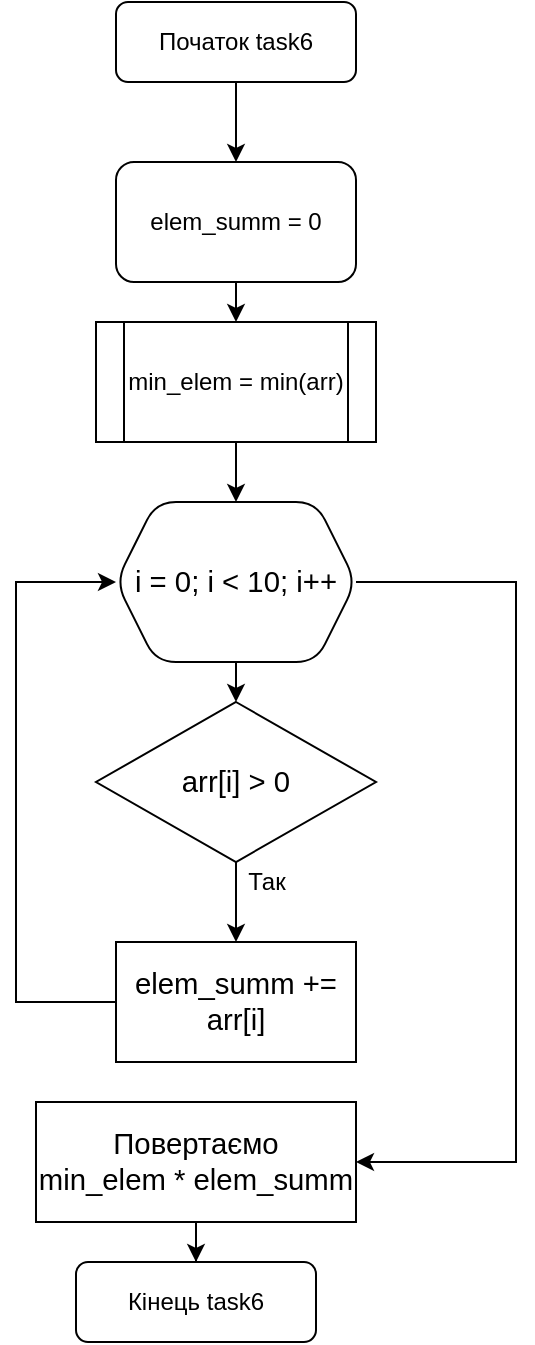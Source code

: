 <mxfile version="14.4.7" type="device"><diagram id="-ApLOMS0F8tIWDq5Iiue" name="Page-1"><mxGraphModel dx="1298" dy="685" grid="1" gridSize="10" guides="1" tooltips="1" connect="1" arrows="1" fold="1" page="1" pageScale="1" pageWidth="827" pageHeight="1169" math="0" shadow="0"><root><mxCell id="0"/><mxCell id="1" parent="0"/><mxCell id="2zND31nWcLpDkoNmOcze-1" value="" style="edgeStyle=orthogonalEdgeStyle;rounded=0;orthogonalLoop=1;jettySize=auto;html=1;" parent="1" source="2zND31nWcLpDkoNmOcze-2" target="2zND31nWcLpDkoNmOcze-5" edge="1"><mxGeometry relative="1" as="geometry"/></mxCell><mxCell id="2zND31nWcLpDkoNmOcze-2" value="Початок task6" style="rounded=1;whiteSpace=wrap;html=1;fontSize=12;glass=0;strokeWidth=1;shadow=0;" parent="1" vertex="1"><mxGeometry x="160" y="10" width="120" height="40" as="geometry"/></mxCell><mxCell id="2zND31nWcLpDkoNmOcze-3" value="Кінець task6" style="rounded=1;whiteSpace=wrap;html=1;fontSize=12;glass=0;strokeWidth=1;shadow=0;" parent="1" vertex="1"><mxGeometry x="140" y="640" width="120" height="40" as="geometry"/></mxCell><mxCell id="2zND31nWcLpDkoNmOcze-20" style="edgeStyle=orthogonalEdgeStyle;rounded=0;orthogonalLoop=1;jettySize=auto;html=1;exitX=0.5;exitY=1;exitDx=0;exitDy=0;entryX=0.5;entryY=0;entryDx=0;entryDy=0;" parent="1" source="2zND31nWcLpDkoNmOcze-5" target="2zND31nWcLpDkoNmOcze-19" edge="1"><mxGeometry relative="1" as="geometry"/></mxCell><mxCell id="2zND31nWcLpDkoNmOcze-5" value="elem_summ = 0" style="whiteSpace=wrap;html=1;rounded=1;shadow=0;strokeWidth=1;glass=0;" parent="1" vertex="1"><mxGeometry x="160" y="90" width="120" height="60" as="geometry"/></mxCell><mxCell id="2zND31nWcLpDkoNmOcze-6" value="" style="edgeStyle=orthogonalEdgeStyle;rounded=0;orthogonalLoop=1;jettySize=auto;html=1;" parent="1" source="2zND31nWcLpDkoNmOcze-8" edge="1"><mxGeometry relative="1" as="geometry"><mxPoint x="220" y="360" as="targetPoint"/></mxGeometry></mxCell><mxCell id="yPmTAgN9Yzt4Supq7lgZ-2" style="edgeStyle=orthogonalEdgeStyle;rounded=0;orthogonalLoop=1;jettySize=auto;html=1;exitX=1;exitY=0.5;exitDx=0;exitDy=0;entryX=1;entryY=0.5;entryDx=0;entryDy=0;" edge="1" parent="1" source="2zND31nWcLpDkoNmOcze-8" target="yPmTAgN9Yzt4Supq7lgZ-1"><mxGeometry relative="1" as="geometry"><mxPoint x="330" y="590" as="targetPoint"/><Array as="points"><mxPoint x="360" y="300"/><mxPoint x="360" y="590"/></Array></mxGeometry></mxCell><mxCell id="2zND31nWcLpDkoNmOcze-8" value="&lt;span id=&quot;docs-internal-guid-10f130ce-7fff-c2f4-85f0-6ebf0c65a95b&quot;&gt;&lt;span style=&quot;font-size: 11pt ; font-family: &amp;#34;calibri&amp;#34; , sans-serif ; background-color: transparent ; vertical-align: baseline&quot;&gt;i = 0; i &amp;lt; 10; i++&lt;/span&gt;&lt;/span&gt;" style="shape=hexagon;perimeter=hexagonPerimeter2;whiteSpace=wrap;html=1;fixedSize=1;rounded=1;shadow=0;strokeWidth=1;glass=0;" parent="1" vertex="1"><mxGeometry x="160" y="260" width="120" height="80" as="geometry"/></mxCell><mxCell id="2zND31nWcLpDkoNmOcze-13" value="" style="edgeStyle=orthogonalEdgeStyle;rounded=0;orthogonalLoop=1;jettySize=auto;html=1;" parent="1" source="2zND31nWcLpDkoNmOcze-11" target="2zND31nWcLpDkoNmOcze-12" edge="1"><mxGeometry relative="1" as="geometry"/></mxCell><mxCell id="2zND31nWcLpDkoNmOcze-11" value="&lt;span id=&quot;docs-internal-guid-027fe34f-7fff-d0cb-56d9-bb4694d544d0&quot;&gt;&lt;span style=&quot;font-size: 11pt ; font-family: &amp;#34;calibri&amp;#34; , sans-serif ; background-color: transparent ; vertical-align: baseline&quot;&gt;arr[i] &amp;gt; 0&lt;/span&gt;&lt;/span&gt;" style="rhombus;whiteSpace=wrap;html=1;" parent="1" vertex="1"><mxGeometry x="150" y="360" width="140" height="80" as="geometry"/></mxCell><mxCell id="2zND31nWcLpDkoNmOcze-15" style="edgeStyle=orthogonalEdgeStyle;rounded=0;orthogonalLoop=1;jettySize=auto;html=1;exitX=0;exitY=0.5;exitDx=0;exitDy=0;entryX=0;entryY=0.5;entryDx=0;entryDy=0;" parent="1" source="2zND31nWcLpDkoNmOcze-12" target="2zND31nWcLpDkoNmOcze-8" edge="1"><mxGeometry relative="1" as="geometry"><mxPoint x="120" y="300" as="targetPoint"/><Array as="points"><mxPoint x="110" y="510"/><mxPoint x="110" y="300"/></Array></mxGeometry></mxCell><mxCell id="2zND31nWcLpDkoNmOcze-12" value="&lt;span id=&quot;docs-internal-guid-8568eb49-7fff-1aee-3d77-32d06da24b03&quot;&gt;&lt;span style=&quot;font-size: 11pt ; font-family: &amp;#34;calibri&amp;#34; , sans-serif ; background-color: transparent ; vertical-align: baseline&quot;&gt;elem_summ += arr[i]&lt;/span&gt;&lt;/span&gt;" style="whiteSpace=wrap;html=1;" parent="1" vertex="1"><mxGeometry x="160" y="480" width="120" height="60" as="geometry"/></mxCell><mxCell id="2zND31nWcLpDkoNmOcze-16" value="Так" style="text;html=1;align=center;verticalAlign=middle;resizable=0;points=[];autosize=1;" parent="1" vertex="1"><mxGeometry x="220" y="440" width="30" height="20" as="geometry"/></mxCell><mxCell id="2zND31nWcLpDkoNmOcze-21" style="edgeStyle=orthogonalEdgeStyle;rounded=0;orthogonalLoop=1;jettySize=auto;html=1;exitX=0.5;exitY=1;exitDx=0;exitDy=0;entryX=0.5;entryY=0;entryDx=0;entryDy=0;" parent="1" source="2zND31nWcLpDkoNmOcze-19" target="2zND31nWcLpDkoNmOcze-8" edge="1"><mxGeometry relative="1" as="geometry"/></mxCell><mxCell id="2zND31nWcLpDkoNmOcze-19" value="min_elem = min(arr)" style="shape=process;whiteSpace=wrap;html=1;backgroundOutline=1;" parent="1" vertex="1"><mxGeometry x="150" y="170" width="140" height="60" as="geometry"/></mxCell><mxCell id="yPmTAgN9Yzt4Supq7lgZ-3" style="edgeStyle=orthogonalEdgeStyle;rounded=0;orthogonalLoop=1;jettySize=auto;html=1;exitX=0.5;exitY=1;exitDx=0;exitDy=0;" edge="1" parent="1" source="yPmTAgN9Yzt4Supq7lgZ-1" target="2zND31nWcLpDkoNmOcze-3"><mxGeometry relative="1" as="geometry"/></mxCell><mxCell id="yPmTAgN9Yzt4Supq7lgZ-1" value="&lt;span id=&quot;docs-internal-guid-6f487c6e-7fff-6d0f-5d62-6270e36888cb&quot;&gt;&lt;span style=&quot;font-size: 11pt ; font-family: &amp;#34;calibri&amp;#34; , sans-serif ; background-color: transparent ; vertical-align: baseline&quot;&gt;Повертаємо&lt;br&gt;min_elem * elem_summ&lt;/span&gt;&lt;/span&gt;" style="rounded=0;whiteSpace=wrap;html=1;" vertex="1" parent="1"><mxGeometry x="120" y="560" width="160" height="60" as="geometry"/></mxCell></root></mxGraphModel></diagram></mxfile>